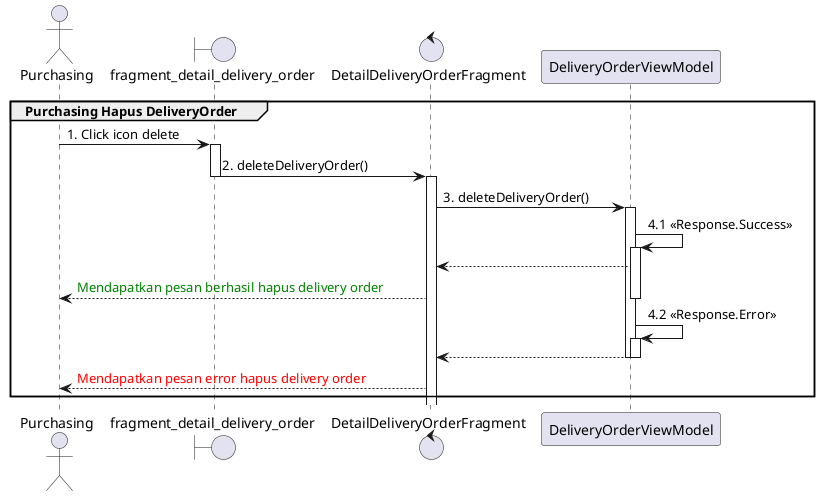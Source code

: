 @startuml
'https://plantuml.com/sequence-diagram

group Purchasing Hapus DeliveryOrder
    actor       Purchasing
    boundary    fragment_detail_delivery_order
    control     DetailDeliveryOrderFragment

    Purchasing -> fragment_detail_delivery_order : 1. Click icon delete
    activate fragment_detail_delivery_order

    fragment_detail_delivery_order -> DetailDeliveryOrderFragment : 2. deleteDeliveryOrder()
    deactivate fragment_detail_delivery_order

    activate DetailDeliveryOrderFragment
    DetailDeliveryOrderFragment -> DeliveryOrderViewModel : 3. deleteDeliveryOrder()
    activate DeliveryOrderViewModel
    DeliveryOrderViewModel -> DeliveryOrderViewModel : 4.1 <<Response.Success>>
    activate DeliveryOrderViewModel
    DetailDeliveryOrderFragment <-- DeliveryOrderViewModel
    Purchasing <-- DetailDeliveryOrderFragment :  <font color=green>Mendapatkan pesan berhasil hapus delivery order
    deactivate DeliveryOrderViewModel

    DeliveryOrderViewModel -> DeliveryOrderViewModel : 4.2 <<Response.Error>>
    activate DeliveryOrderViewModel

    DetailDeliveryOrderFragment <-- DeliveryOrderViewModel

    deactivate DeliveryOrderViewModel
    deactivate DeliveryOrderViewModel

    Purchasing <-- DetailDeliveryOrderFragment : <font color=red>Mendapatkan pesan error hapus delivery order

end
@enduml